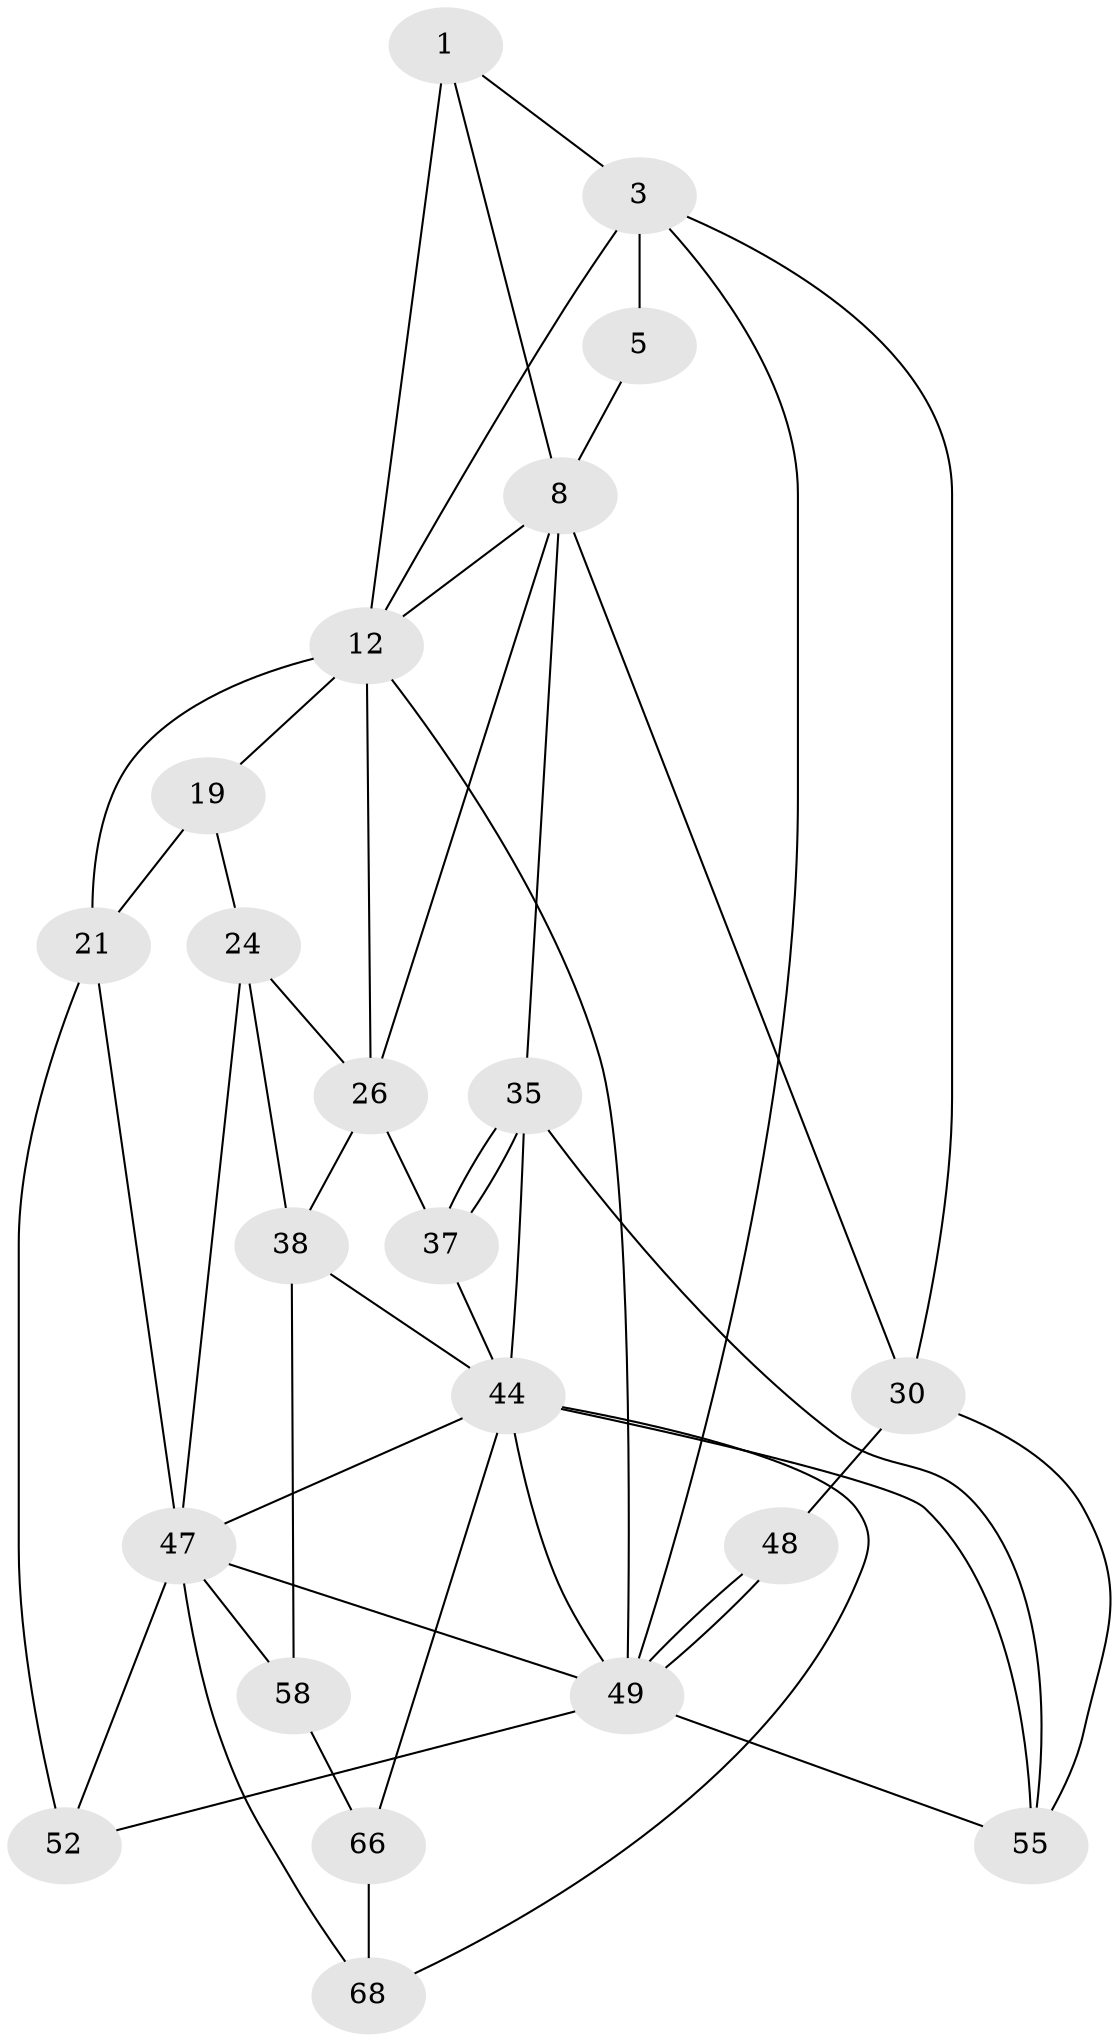 // original degree distribution, {3: 0.02702702702702703, 4: 0.24324324324324326, 5: 0.5135135135135135, 6: 0.21621621621621623}
// Generated by graph-tools (version 1.1) at 2025/21/03/04/25 18:21:20]
// undirected, 22 vertices, 49 edges
graph export_dot {
graph [start="1"]
  node [color=gray90,style=filled];
  1 [pos="+0.24562046128892204+0.00789583655621122",super="+7+2"];
  3 [pos="+0+0",super="+4"];
  5 [pos="+1.4310139841819565e-05+0",super="+11+6"];
  8 [pos="+0.24340217061694583+0.1696921488600082",super="+9+32"];
  12 [pos="+0.5256859450553418+0",super="+13+15"];
  19 [pos="+0.8001890022435586+0.07682096079223924",super="+20+22"];
  21 [pos="+1+0.01665131255747645",super="+27"];
  24 [pos="+0.8311179802772403+0.27190472704900454",super="+40+25"];
  26 [pos="+0.7026710469457766+0.23061895626925374",super="+33"];
  30 [pos="+0.004907886486823434+0.2943755804252941",super="+31+56"];
  35 [pos="+0.18339842320698257+0.31815220386068027",super="+36"];
  37 [pos="+0.39710008834278326+0.34908895742541324"];
  38 [pos="+0.7191952321557469+0.3250660599383692",super="+41+39"];
  44 [pos="+0.4125950404584988+0.4167927766947703",super="+63+45"];
  47 [pos="+0.8532792835204844+0.43278343022586324",super="+57"];
  48 [pos="+0+0.5600308191701141"];
  49 [pos="+0+1",super="+50"];
  52 [pos="+1+0.7232793918944559"];
  55 [pos="+0.05686089765550639+0.539938192767592",super="+70"];
  58 [pos="+0.689209246575152+0.44598112947624236",super="+59"];
  66 [pos="+0.6435003475254651+0.5467313020229845"];
  68 [pos="+0.6451883127396737+0.5653423779072928"];
  1 -- 8;
  1 -- 3;
  1 -- 12 [weight=2];
  3 -- 49;
  3 -- 5;
  3 -- 30;
  3 -- 12;
  5 -- 8;
  8 -- 35 [weight=2];
  8 -- 30;
  8 -- 26;
  8 -- 12;
  12 -- 19;
  12 -- 21;
  12 -- 26;
  12 -- 49;
  19 -- 21 [weight=2];
  19 -- 24;
  21 -- 52;
  21 -- 47;
  24 -- 47;
  24 -- 26;
  24 -- 38 [weight=2];
  26 -- 37;
  26 -- 38;
  30 -- 48 [weight=2];
  30 -- 55;
  35 -- 37;
  35 -- 37;
  35 -- 55;
  35 -- 44 [weight=2];
  37 -- 44;
  38 -- 58 [weight=2];
  38 -- 44;
  44 -- 66;
  44 -- 68;
  44 -- 55;
  44 -- 49;
  44 -- 47;
  47 -- 49;
  47 -- 52;
  47 -- 68;
  47 -- 58 [weight=2];
  48 -- 49;
  48 -- 49;
  49 -- 55;
  49 -- 52;
  58 -- 66;
  66 -- 68;
}

